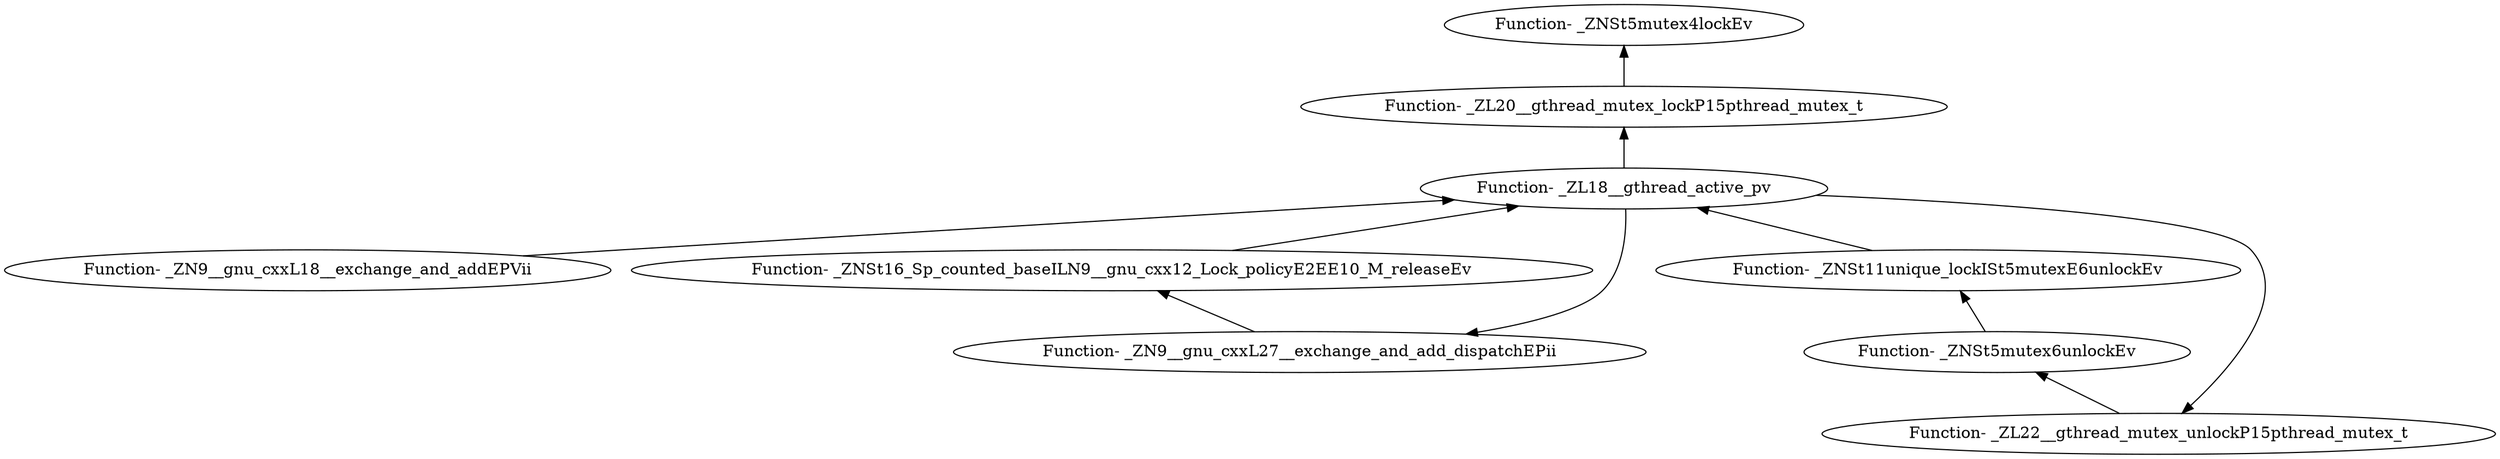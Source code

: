 digraph {
	"Function- _ZN9__gnu_cxxL18__exchange_and_addEPVii"
	"Function- _ZL18__gthread_active_pv"
	"Function- _ZL18__gthread_active_pv" -> "Function- _ZN9__gnu_cxxL18__exchange_and_addEPVii" [dir=back]
	"Function- _ZN9__gnu_cxxL27__exchange_and_add_dispatchEPii"
	"Function- _ZN9__gnu_cxxL27__exchange_and_add_dispatchEPii" -> "Function- _ZL18__gthread_active_pv" [dir=back]
	"Function- _ZNSt16_Sp_counted_baseILN9__gnu_cxx12_Lock_policyE2EE10_M_releaseEv"
	"Function- _ZNSt16_Sp_counted_baseILN9__gnu_cxx12_Lock_policyE2EE10_M_releaseEv" -> "Function- _ZN9__gnu_cxxL27__exchange_and_add_dispatchEPii" [dir=back]
	"Function- _ZL18__gthread_active_pv"
	"Function- _ZL18__gthread_active_pv" -> "Function- _ZNSt16_Sp_counted_baseILN9__gnu_cxx12_Lock_policyE2EE10_M_releaseEv" [dir=back]
	"Function- _ZL22__gthread_mutex_unlockP15pthread_mutex_t"
	"Function- _ZL22__gthread_mutex_unlockP15pthread_mutex_t" -> "Function- _ZL18__gthread_active_pv" [dir=back]
	"Function- _ZNSt5mutex6unlockEv"
	"Function- _ZNSt5mutex6unlockEv" -> "Function- _ZL22__gthread_mutex_unlockP15pthread_mutex_t" [dir=back]
	"Function- _ZNSt11unique_lockISt5mutexE6unlockEv"
	"Function- _ZNSt11unique_lockISt5mutexE6unlockEv" -> "Function- _ZNSt5mutex6unlockEv" [dir=back]
	"Function- _ZL18__gthread_active_pv"
	"Function- _ZL18__gthread_active_pv" -> "Function- _ZNSt11unique_lockISt5mutexE6unlockEv" [dir=back]
	"Function- _ZL20__gthread_mutex_lockP15pthread_mutex_t"
	"Function- _ZL20__gthread_mutex_lockP15pthread_mutex_t" -> "Function- _ZL18__gthread_active_pv" [dir=back]
	"Function- _ZNSt5mutex4lockEv"
	"Function- _ZNSt5mutex4lockEv" -> "Function- _ZL20__gthread_mutex_lockP15pthread_mutex_t" [dir=back]
}
